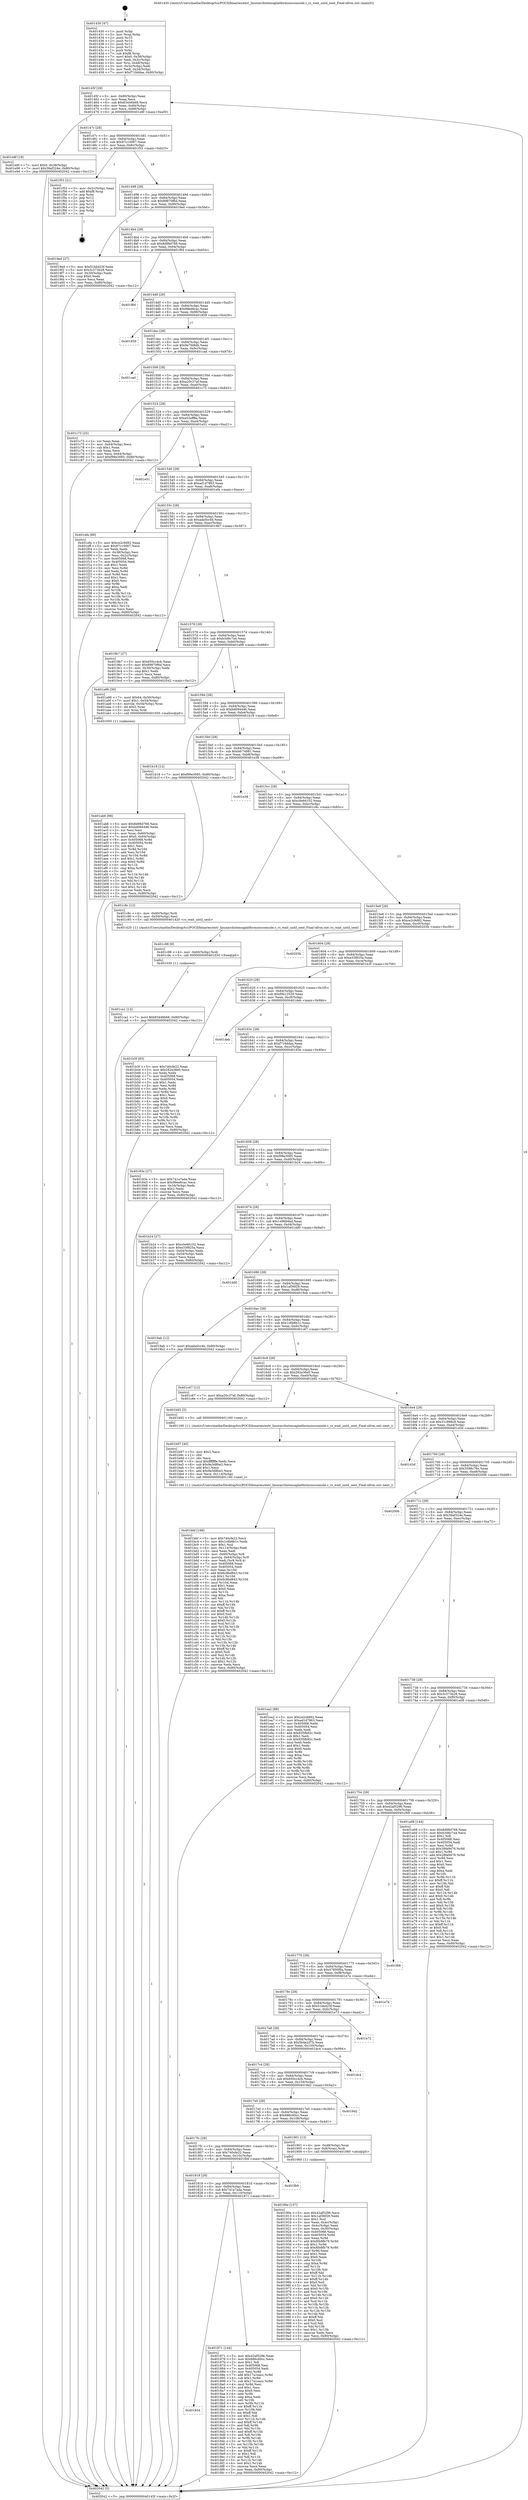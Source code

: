 digraph "0x401430" {
  label = "0x401430 (/mnt/c/Users/mathe/Desktop/tcc/POCII/binaries/extr_linuxarchxtensaplatformsissconsole.c_rs_wait_until_sent_Final-ollvm.out::main(0))"
  labelloc = "t"
  node[shape=record]

  Entry [label="",width=0.3,height=0.3,shape=circle,fillcolor=black,style=filled]
  "0x40145f" [label="{
     0x40145f [29]\l
     | [instrs]\l
     &nbsp;&nbsp;0x40145f \<+3\>: mov -0x80(%rbp),%eax\l
     &nbsp;&nbsp;0x401462 \<+2\>: mov %eax,%ecx\l
     &nbsp;&nbsp;0x401464 \<+6\>: sub $0x83446b68,%ecx\l
     &nbsp;&nbsp;0x40146a \<+6\>: mov %eax,-0x84(%rbp)\l
     &nbsp;&nbsp;0x401470 \<+6\>: mov %ecx,-0x88(%rbp)\l
     &nbsp;&nbsp;0x401476 \<+6\>: je 0000000000401e8f \<main+0xa5f\>\l
  }"]
  "0x401e8f" [label="{
     0x401e8f [19]\l
     | [instrs]\l
     &nbsp;&nbsp;0x401e8f \<+7\>: movl $0x0,-0x38(%rbp)\l
     &nbsp;&nbsp;0x401e96 \<+7\>: movl $0x38af324e,-0x80(%rbp)\l
     &nbsp;&nbsp;0x401e9d \<+5\>: jmp 0000000000402042 \<main+0xc12\>\l
  }"]
  "0x40147c" [label="{
     0x40147c [28]\l
     | [instrs]\l
     &nbsp;&nbsp;0x40147c \<+5\>: jmp 0000000000401481 \<main+0x51\>\l
     &nbsp;&nbsp;0x401481 \<+6\>: mov -0x84(%rbp),%eax\l
     &nbsp;&nbsp;0x401487 \<+5\>: sub $0x87c10067,%eax\l
     &nbsp;&nbsp;0x40148c \<+6\>: mov %eax,-0x8c(%rbp)\l
     &nbsp;&nbsp;0x401492 \<+6\>: je 0000000000401f53 \<main+0xb23\>\l
  }"]
  Exit [label="",width=0.3,height=0.3,shape=circle,fillcolor=black,style=filled,peripheries=2]
  "0x401f53" [label="{
     0x401f53 [21]\l
     | [instrs]\l
     &nbsp;&nbsp;0x401f53 \<+3\>: mov -0x2c(%rbp),%eax\l
     &nbsp;&nbsp;0x401f56 \<+7\>: add $0xf8,%rsp\l
     &nbsp;&nbsp;0x401f5d \<+1\>: pop %rbx\l
     &nbsp;&nbsp;0x401f5e \<+2\>: pop %r12\l
     &nbsp;&nbsp;0x401f60 \<+2\>: pop %r13\l
     &nbsp;&nbsp;0x401f62 \<+2\>: pop %r14\l
     &nbsp;&nbsp;0x401f64 \<+2\>: pop %r15\l
     &nbsp;&nbsp;0x401f66 \<+1\>: pop %rbp\l
     &nbsp;&nbsp;0x401f67 \<+1\>: ret\l
  }"]
  "0x401498" [label="{
     0x401498 [28]\l
     | [instrs]\l
     &nbsp;&nbsp;0x401498 \<+5\>: jmp 000000000040149d \<main+0x6d\>\l
     &nbsp;&nbsp;0x40149d \<+6\>: mov -0x84(%rbp),%eax\l
     &nbsp;&nbsp;0x4014a3 \<+5\>: sub $0x89870f6d,%eax\l
     &nbsp;&nbsp;0x4014a8 \<+6\>: mov %eax,-0x90(%rbp)\l
     &nbsp;&nbsp;0x4014ae \<+6\>: je 00000000004019ed \<main+0x5bd\>\l
  }"]
  "0x401ca1" [label="{
     0x401ca1 [12]\l
     | [instrs]\l
     &nbsp;&nbsp;0x401ca1 \<+7\>: movl $0x83446b68,-0x80(%rbp)\l
     &nbsp;&nbsp;0x401ca8 \<+5\>: jmp 0000000000402042 \<main+0xc12\>\l
  }"]
  "0x4019ed" [label="{
     0x4019ed [27]\l
     | [instrs]\l
     &nbsp;&nbsp;0x4019ed \<+5\>: mov $0x51bbd23f,%eax\l
     &nbsp;&nbsp;0x4019f2 \<+5\>: mov $0x3c373b28,%ecx\l
     &nbsp;&nbsp;0x4019f7 \<+3\>: mov -0x30(%rbp),%edx\l
     &nbsp;&nbsp;0x4019fa \<+3\>: cmp $0x0,%edx\l
     &nbsp;&nbsp;0x4019fd \<+3\>: cmove %ecx,%eax\l
     &nbsp;&nbsp;0x401a00 \<+3\>: mov %eax,-0x80(%rbp)\l
     &nbsp;&nbsp;0x401a03 \<+5\>: jmp 0000000000402042 \<main+0xc12\>\l
  }"]
  "0x4014b4" [label="{
     0x4014b4 [28]\l
     | [instrs]\l
     &nbsp;&nbsp;0x4014b4 \<+5\>: jmp 00000000004014b9 \<main+0x89\>\l
     &nbsp;&nbsp;0x4014b9 \<+6\>: mov -0x84(%rbp),%eax\l
     &nbsp;&nbsp;0x4014bf \<+5\>: sub $0x8d98d768,%eax\l
     &nbsp;&nbsp;0x4014c4 \<+6\>: mov %eax,-0x94(%rbp)\l
     &nbsp;&nbsp;0x4014ca \<+6\>: je 0000000000401f84 \<main+0xb54\>\l
  }"]
  "0x401c98" [label="{
     0x401c98 [9]\l
     | [instrs]\l
     &nbsp;&nbsp;0x401c98 \<+4\>: mov -0x60(%rbp),%rdi\l
     &nbsp;&nbsp;0x401c9c \<+5\>: call 0000000000401030 \<free@plt\>\l
     | [calls]\l
     &nbsp;&nbsp;0x401030 \{1\} (unknown)\l
  }"]
  "0x401f84" [label="{
     0x401f84\l
  }", style=dashed]
  "0x4014d0" [label="{
     0x4014d0 [28]\l
     | [instrs]\l
     &nbsp;&nbsp;0x4014d0 \<+5\>: jmp 00000000004014d5 \<main+0xa5\>\l
     &nbsp;&nbsp;0x4014d5 \<+6\>: mov -0x84(%rbp),%eax\l
     &nbsp;&nbsp;0x4014db \<+5\>: sub $0x99ee6cac,%eax\l
     &nbsp;&nbsp;0x4014e0 \<+6\>: mov %eax,-0x98(%rbp)\l
     &nbsp;&nbsp;0x4014e6 \<+6\>: je 0000000000401859 \<main+0x429\>\l
  }"]
  "0x401bbf" [label="{
     0x401bbf [168]\l
     | [instrs]\l
     &nbsp;&nbsp;0x401bbf \<+5\>: mov $0x740cfe22,%ecx\l
     &nbsp;&nbsp;0x401bc4 \<+5\>: mov $0x1c6b8b1c,%edx\l
     &nbsp;&nbsp;0x401bc9 \<+3\>: mov $0x1,%sil\l
     &nbsp;&nbsp;0x401bcc \<+6\>: mov -0x114(%rbp),%edi\l
     &nbsp;&nbsp;0x401bd2 \<+3\>: imul %eax,%edi\l
     &nbsp;&nbsp;0x401bd5 \<+4\>: mov -0x60(%rbp),%r8\l
     &nbsp;&nbsp;0x401bd9 \<+4\>: movslq -0x64(%rbp),%r9\l
     &nbsp;&nbsp;0x401bdd \<+4\>: mov %edi,(%r8,%r9,4)\l
     &nbsp;&nbsp;0x401be1 \<+7\>: mov 0x405068,%eax\l
     &nbsp;&nbsp;0x401be8 \<+7\>: mov 0x405054,%edi\l
     &nbsp;&nbsp;0x401bef \<+3\>: mov %eax,%r10d\l
     &nbsp;&nbsp;0x401bf2 \<+7\>: add $0x6c8bd843,%r10d\l
     &nbsp;&nbsp;0x401bf9 \<+4\>: sub $0x1,%r10d\l
     &nbsp;&nbsp;0x401bfd \<+7\>: sub $0x6c8bd843,%r10d\l
     &nbsp;&nbsp;0x401c04 \<+4\>: imul %r10d,%eax\l
     &nbsp;&nbsp;0x401c08 \<+3\>: and $0x1,%eax\l
     &nbsp;&nbsp;0x401c0b \<+3\>: cmp $0x0,%eax\l
     &nbsp;&nbsp;0x401c0e \<+4\>: sete %r11b\l
     &nbsp;&nbsp;0x401c12 \<+3\>: cmp $0xa,%edi\l
     &nbsp;&nbsp;0x401c15 \<+3\>: setl %bl\l
     &nbsp;&nbsp;0x401c18 \<+3\>: mov %r11b,%r14b\l
     &nbsp;&nbsp;0x401c1b \<+4\>: xor $0xff,%r14b\l
     &nbsp;&nbsp;0x401c1f \<+3\>: mov %bl,%r15b\l
     &nbsp;&nbsp;0x401c22 \<+4\>: xor $0xff,%r15b\l
     &nbsp;&nbsp;0x401c26 \<+4\>: xor $0x0,%sil\l
     &nbsp;&nbsp;0x401c2a \<+3\>: mov %r14b,%r12b\l
     &nbsp;&nbsp;0x401c2d \<+4\>: and $0x0,%r12b\l
     &nbsp;&nbsp;0x401c31 \<+3\>: and %sil,%r11b\l
     &nbsp;&nbsp;0x401c34 \<+3\>: mov %r15b,%r13b\l
     &nbsp;&nbsp;0x401c37 \<+4\>: and $0x0,%r13b\l
     &nbsp;&nbsp;0x401c3b \<+3\>: and %sil,%bl\l
     &nbsp;&nbsp;0x401c3e \<+3\>: or %r11b,%r12b\l
     &nbsp;&nbsp;0x401c41 \<+3\>: or %bl,%r13b\l
     &nbsp;&nbsp;0x401c44 \<+3\>: xor %r13b,%r12b\l
     &nbsp;&nbsp;0x401c47 \<+3\>: or %r15b,%r14b\l
     &nbsp;&nbsp;0x401c4a \<+4\>: xor $0xff,%r14b\l
     &nbsp;&nbsp;0x401c4e \<+4\>: or $0x0,%sil\l
     &nbsp;&nbsp;0x401c52 \<+3\>: and %sil,%r14b\l
     &nbsp;&nbsp;0x401c55 \<+3\>: or %r14b,%r12b\l
     &nbsp;&nbsp;0x401c58 \<+4\>: test $0x1,%r12b\l
     &nbsp;&nbsp;0x401c5c \<+3\>: cmovne %edx,%ecx\l
     &nbsp;&nbsp;0x401c5f \<+3\>: mov %ecx,-0x80(%rbp)\l
     &nbsp;&nbsp;0x401c62 \<+5\>: jmp 0000000000402042 \<main+0xc12\>\l
  }"]
  "0x401859" [label="{
     0x401859\l
  }", style=dashed]
  "0x4014ec" [label="{
     0x4014ec [28]\l
     | [instrs]\l
     &nbsp;&nbsp;0x4014ec \<+5\>: jmp 00000000004014f1 \<main+0xc1\>\l
     &nbsp;&nbsp;0x4014f1 \<+6\>: mov -0x84(%rbp),%eax\l
     &nbsp;&nbsp;0x4014f7 \<+5\>: sub $0x9e7fd8db,%eax\l
     &nbsp;&nbsp;0x4014fc \<+6\>: mov %eax,-0x9c(%rbp)\l
     &nbsp;&nbsp;0x401502 \<+6\>: je 0000000000401cad \<main+0x87d\>\l
  }"]
  "0x401b97" [label="{
     0x401b97 [40]\l
     | [instrs]\l
     &nbsp;&nbsp;0x401b97 \<+5\>: mov $0x2,%ecx\l
     &nbsp;&nbsp;0x401b9c \<+1\>: cltd\l
     &nbsp;&nbsp;0x401b9d \<+2\>: idiv %ecx\l
     &nbsp;&nbsp;0x401b9f \<+6\>: imul $0xfffffffe,%edx,%ecx\l
     &nbsp;&nbsp;0x401ba5 \<+6\>: sub $0x9a3d8be3,%ecx\l
     &nbsp;&nbsp;0x401bab \<+3\>: add $0x1,%ecx\l
     &nbsp;&nbsp;0x401bae \<+6\>: add $0x9a3d8be3,%ecx\l
     &nbsp;&nbsp;0x401bb4 \<+6\>: mov %ecx,-0x114(%rbp)\l
     &nbsp;&nbsp;0x401bba \<+5\>: call 0000000000401160 \<next_i\>\l
     | [calls]\l
     &nbsp;&nbsp;0x401160 \{1\} (/mnt/c/Users/mathe/Desktop/tcc/POCII/binaries/extr_linuxarchxtensaplatformsissconsole.c_rs_wait_until_sent_Final-ollvm.out::next_i)\l
  }"]
  "0x401cad" [label="{
     0x401cad\l
  }", style=dashed]
  "0x401508" [label="{
     0x401508 [28]\l
     | [instrs]\l
     &nbsp;&nbsp;0x401508 \<+5\>: jmp 000000000040150d \<main+0xdd\>\l
     &nbsp;&nbsp;0x40150d \<+6\>: mov -0x84(%rbp),%eax\l
     &nbsp;&nbsp;0x401513 \<+5\>: sub $0xa20c37af,%eax\l
     &nbsp;&nbsp;0x401518 \<+6\>: mov %eax,-0xa0(%rbp)\l
     &nbsp;&nbsp;0x40151e \<+6\>: je 0000000000401c73 \<main+0x843\>\l
  }"]
  "0x401ab6" [label="{
     0x401ab6 [98]\l
     | [instrs]\l
     &nbsp;&nbsp;0x401ab6 \<+5\>: mov $0x8d98d768,%ecx\l
     &nbsp;&nbsp;0x401abb \<+5\>: mov $0xbd094446,%edx\l
     &nbsp;&nbsp;0x401ac0 \<+2\>: xor %esi,%esi\l
     &nbsp;&nbsp;0x401ac2 \<+4\>: mov %rax,-0x60(%rbp)\l
     &nbsp;&nbsp;0x401ac6 \<+7\>: movl $0x0,-0x64(%rbp)\l
     &nbsp;&nbsp;0x401acd \<+8\>: mov 0x405068,%r8d\l
     &nbsp;&nbsp;0x401ad5 \<+8\>: mov 0x405054,%r9d\l
     &nbsp;&nbsp;0x401add \<+3\>: sub $0x1,%esi\l
     &nbsp;&nbsp;0x401ae0 \<+3\>: mov %r8d,%r10d\l
     &nbsp;&nbsp;0x401ae3 \<+3\>: add %esi,%r10d\l
     &nbsp;&nbsp;0x401ae6 \<+4\>: imul %r10d,%r8d\l
     &nbsp;&nbsp;0x401aea \<+4\>: and $0x1,%r8d\l
     &nbsp;&nbsp;0x401aee \<+4\>: cmp $0x0,%r8d\l
     &nbsp;&nbsp;0x401af2 \<+4\>: sete %r11b\l
     &nbsp;&nbsp;0x401af6 \<+4\>: cmp $0xa,%r9d\l
     &nbsp;&nbsp;0x401afa \<+3\>: setl %bl\l
     &nbsp;&nbsp;0x401afd \<+3\>: mov %r11b,%r14b\l
     &nbsp;&nbsp;0x401b00 \<+3\>: and %bl,%r14b\l
     &nbsp;&nbsp;0x401b03 \<+3\>: xor %bl,%r11b\l
     &nbsp;&nbsp;0x401b06 \<+3\>: or %r11b,%r14b\l
     &nbsp;&nbsp;0x401b09 \<+4\>: test $0x1,%r14b\l
     &nbsp;&nbsp;0x401b0d \<+3\>: cmovne %edx,%ecx\l
     &nbsp;&nbsp;0x401b10 \<+3\>: mov %ecx,-0x80(%rbp)\l
     &nbsp;&nbsp;0x401b13 \<+5\>: jmp 0000000000402042 \<main+0xc12\>\l
  }"]
  "0x401c73" [label="{
     0x401c73 [25]\l
     | [instrs]\l
     &nbsp;&nbsp;0x401c73 \<+2\>: xor %eax,%eax\l
     &nbsp;&nbsp;0x401c75 \<+3\>: mov -0x64(%rbp),%ecx\l
     &nbsp;&nbsp;0x401c78 \<+3\>: sub $0x1,%eax\l
     &nbsp;&nbsp;0x401c7b \<+2\>: sub %eax,%ecx\l
     &nbsp;&nbsp;0x401c7d \<+3\>: mov %ecx,-0x64(%rbp)\l
     &nbsp;&nbsp;0x401c80 \<+7\>: movl $0xf99e3085,-0x80(%rbp)\l
     &nbsp;&nbsp;0x401c87 \<+5\>: jmp 0000000000402042 \<main+0xc12\>\l
  }"]
  "0x401524" [label="{
     0x401524 [28]\l
     | [instrs]\l
     &nbsp;&nbsp;0x401524 \<+5\>: jmp 0000000000401529 \<main+0xf9\>\l
     &nbsp;&nbsp;0x401529 \<+6\>: mov -0x84(%rbp),%eax\l
     &nbsp;&nbsp;0x40152f \<+5\>: sub $0xa52eff8a,%eax\l
     &nbsp;&nbsp;0x401534 \<+6\>: mov %eax,-0xa4(%rbp)\l
     &nbsp;&nbsp;0x40153a \<+6\>: je 0000000000401e51 \<main+0xa21\>\l
  }"]
  "0x40190e" [label="{
     0x40190e [157]\l
     | [instrs]\l
     &nbsp;&nbsp;0x40190e \<+5\>: mov $0x42af5296,%ecx\l
     &nbsp;&nbsp;0x401913 \<+5\>: mov $0x1af36f29,%edx\l
     &nbsp;&nbsp;0x401918 \<+3\>: mov $0x1,%sil\l
     &nbsp;&nbsp;0x40191b \<+3\>: mov %eax,-0x4c(%rbp)\l
     &nbsp;&nbsp;0x40191e \<+3\>: mov -0x4c(%rbp),%eax\l
     &nbsp;&nbsp;0x401921 \<+3\>: mov %eax,-0x30(%rbp)\l
     &nbsp;&nbsp;0x401924 \<+7\>: mov 0x405068,%eax\l
     &nbsp;&nbsp;0x40192b \<+8\>: mov 0x405054,%r8d\l
     &nbsp;&nbsp;0x401933 \<+3\>: mov %eax,%r9d\l
     &nbsp;&nbsp;0x401936 \<+7\>: add $0xf0b8fb79,%r9d\l
     &nbsp;&nbsp;0x40193d \<+4\>: sub $0x1,%r9d\l
     &nbsp;&nbsp;0x401941 \<+7\>: sub $0xf0b8fb79,%r9d\l
     &nbsp;&nbsp;0x401948 \<+4\>: imul %r9d,%eax\l
     &nbsp;&nbsp;0x40194c \<+3\>: and $0x1,%eax\l
     &nbsp;&nbsp;0x40194f \<+3\>: cmp $0x0,%eax\l
     &nbsp;&nbsp;0x401952 \<+4\>: sete %r10b\l
     &nbsp;&nbsp;0x401956 \<+4\>: cmp $0xa,%r8d\l
     &nbsp;&nbsp;0x40195a \<+4\>: setl %r11b\l
     &nbsp;&nbsp;0x40195e \<+3\>: mov %r10b,%bl\l
     &nbsp;&nbsp;0x401961 \<+3\>: xor $0xff,%bl\l
     &nbsp;&nbsp;0x401964 \<+3\>: mov %r11b,%r14b\l
     &nbsp;&nbsp;0x401967 \<+4\>: xor $0xff,%r14b\l
     &nbsp;&nbsp;0x40196b \<+4\>: xor $0x0,%sil\l
     &nbsp;&nbsp;0x40196f \<+3\>: mov %bl,%r15b\l
     &nbsp;&nbsp;0x401972 \<+4\>: and $0x0,%r15b\l
     &nbsp;&nbsp;0x401976 \<+3\>: and %sil,%r10b\l
     &nbsp;&nbsp;0x401979 \<+3\>: mov %r14b,%r12b\l
     &nbsp;&nbsp;0x40197c \<+4\>: and $0x0,%r12b\l
     &nbsp;&nbsp;0x401980 \<+3\>: and %sil,%r11b\l
     &nbsp;&nbsp;0x401983 \<+3\>: or %r10b,%r15b\l
     &nbsp;&nbsp;0x401986 \<+3\>: or %r11b,%r12b\l
     &nbsp;&nbsp;0x401989 \<+3\>: xor %r12b,%r15b\l
     &nbsp;&nbsp;0x40198c \<+3\>: or %r14b,%bl\l
     &nbsp;&nbsp;0x40198f \<+3\>: xor $0xff,%bl\l
     &nbsp;&nbsp;0x401992 \<+4\>: or $0x0,%sil\l
     &nbsp;&nbsp;0x401996 \<+3\>: and %sil,%bl\l
     &nbsp;&nbsp;0x401999 \<+3\>: or %bl,%r15b\l
     &nbsp;&nbsp;0x40199c \<+4\>: test $0x1,%r15b\l
     &nbsp;&nbsp;0x4019a0 \<+3\>: cmovne %edx,%ecx\l
     &nbsp;&nbsp;0x4019a3 \<+3\>: mov %ecx,-0x80(%rbp)\l
     &nbsp;&nbsp;0x4019a6 \<+5\>: jmp 0000000000402042 \<main+0xc12\>\l
  }"]
  "0x401e51" [label="{
     0x401e51\l
  }", style=dashed]
  "0x401540" [label="{
     0x401540 [28]\l
     | [instrs]\l
     &nbsp;&nbsp;0x401540 \<+5\>: jmp 0000000000401545 \<main+0x115\>\l
     &nbsp;&nbsp;0x401545 \<+6\>: mov -0x84(%rbp),%eax\l
     &nbsp;&nbsp;0x40154b \<+5\>: sub $0xad1d7863,%eax\l
     &nbsp;&nbsp;0x401550 \<+6\>: mov %eax,-0xa8(%rbp)\l
     &nbsp;&nbsp;0x401556 \<+6\>: je 0000000000401efa \<main+0xaca\>\l
  }"]
  "0x401834" [label="{
     0x401834\l
  }", style=dashed]
  "0x401efa" [label="{
     0x401efa [89]\l
     | [instrs]\l
     &nbsp;&nbsp;0x401efa \<+5\>: mov $0xce2c9d92,%eax\l
     &nbsp;&nbsp;0x401eff \<+5\>: mov $0x87c10067,%ecx\l
     &nbsp;&nbsp;0x401f04 \<+2\>: xor %edx,%edx\l
     &nbsp;&nbsp;0x401f06 \<+3\>: mov -0x38(%rbp),%esi\l
     &nbsp;&nbsp;0x401f09 \<+3\>: mov %esi,-0x2c(%rbp)\l
     &nbsp;&nbsp;0x401f0c \<+7\>: mov 0x405068,%esi\l
     &nbsp;&nbsp;0x401f13 \<+7\>: mov 0x405054,%edi\l
     &nbsp;&nbsp;0x401f1a \<+3\>: sub $0x1,%edx\l
     &nbsp;&nbsp;0x401f1d \<+3\>: mov %esi,%r8d\l
     &nbsp;&nbsp;0x401f20 \<+3\>: add %edx,%r8d\l
     &nbsp;&nbsp;0x401f23 \<+4\>: imul %r8d,%esi\l
     &nbsp;&nbsp;0x401f27 \<+3\>: and $0x1,%esi\l
     &nbsp;&nbsp;0x401f2a \<+3\>: cmp $0x0,%esi\l
     &nbsp;&nbsp;0x401f2d \<+4\>: sete %r9b\l
     &nbsp;&nbsp;0x401f31 \<+3\>: cmp $0xa,%edi\l
     &nbsp;&nbsp;0x401f34 \<+4\>: setl %r10b\l
     &nbsp;&nbsp;0x401f38 \<+3\>: mov %r9b,%r11b\l
     &nbsp;&nbsp;0x401f3b \<+3\>: and %r10b,%r11b\l
     &nbsp;&nbsp;0x401f3e \<+3\>: xor %r10b,%r9b\l
     &nbsp;&nbsp;0x401f41 \<+3\>: or %r9b,%r11b\l
     &nbsp;&nbsp;0x401f44 \<+4\>: test $0x1,%r11b\l
     &nbsp;&nbsp;0x401f48 \<+3\>: cmovne %ecx,%eax\l
     &nbsp;&nbsp;0x401f4b \<+3\>: mov %eax,-0x80(%rbp)\l
     &nbsp;&nbsp;0x401f4e \<+5\>: jmp 0000000000402042 \<main+0xc12\>\l
  }"]
  "0x40155c" [label="{
     0x40155c [28]\l
     | [instrs]\l
     &nbsp;&nbsp;0x40155c \<+5\>: jmp 0000000000401561 \<main+0x131\>\l
     &nbsp;&nbsp;0x401561 \<+6\>: mov -0x84(%rbp),%eax\l
     &nbsp;&nbsp;0x401567 \<+5\>: sub $0xada0cc4b,%eax\l
     &nbsp;&nbsp;0x40156c \<+6\>: mov %eax,-0xac(%rbp)\l
     &nbsp;&nbsp;0x401572 \<+6\>: je 00000000004019b7 \<main+0x587\>\l
  }"]
  "0x401871" [label="{
     0x401871 [144]\l
     | [instrs]\l
     &nbsp;&nbsp;0x401871 \<+5\>: mov $0x42af5296,%eax\l
     &nbsp;&nbsp;0x401876 \<+5\>: mov $0x686c60cc,%ecx\l
     &nbsp;&nbsp;0x40187b \<+2\>: mov $0x1,%dl\l
     &nbsp;&nbsp;0x40187d \<+7\>: mov 0x405068,%esi\l
     &nbsp;&nbsp;0x401884 \<+7\>: mov 0x405054,%edi\l
     &nbsp;&nbsp;0x40188b \<+3\>: mov %esi,%r8d\l
     &nbsp;&nbsp;0x40188e \<+7\>: add $0x17a1eacc,%r8d\l
     &nbsp;&nbsp;0x401895 \<+4\>: sub $0x1,%r8d\l
     &nbsp;&nbsp;0x401899 \<+7\>: sub $0x17a1eacc,%r8d\l
     &nbsp;&nbsp;0x4018a0 \<+4\>: imul %r8d,%esi\l
     &nbsp;&nbsp;0x4018a4 \<+3\>: and $0x1,%esi\l
     &nbsp;&nbsp;0x4018a7 \<+3\>: cmp $0x0,%esi\l
     &nbsp;&nbsp;0x4018aa \<+4\>: sete %r9b\l
     &nbsp;&nbsp;0x4018ae \<+3\>: cmp $0xa,%edi\l
     &nbsp;&nbsp;0x4018b1 \<+4\>: setl %r10b\l
     &nbsp;&nbsp;0x4018b5 \<+3\>: mov %r9b,%r11b\l
     &nbsp;&nbsp;0x4018b8 \<+4\>: xor $0xff,%r11b\l
     &nbsp;&nbsp;0x4018bc \<+3\>: mov %r10b,%bl\l
     &nbsp;&nbsp;0x4018bf \<+3\>: xor $0xff,%bl\l
     &nbsp;&nbsp;0x4018c2 \<+3\>: xor $0x1,%dl\l
     &nbsp;&nbsp;0x4018c5 \<+3\>: mov %r11b,%r14b\l
     &nbsp;&nbsp;0x4018c8 \<+4\>: and $0xff,%r14b\l
     &nbsp;&nbsp;0x4018cc \<+3\>: and %dl,%r9b\l
     &nbsp;&nbsp;0x4018cf \<+3\>: mov %bl,%r15b\l
     &nbsp;&nbsp;0x4018d2 \<+4\>: and $0xff,%r15b\l
     &nbsp;&nbsp;0x4018d6 \<+3\>: and %dl,%r10b\l
     &nbsp;&nbsp;0x4018d9 \<+3\>: or %r9b,%r14b\l
     &nbsp;&nbsp;0x4018dc \<+3\>: or %r10b,%r15b\l
     &nbsp;&nbsp;0x4018df \<+3\>: xor %r15b,%r14b\l
     &nbsp;&nbsp;0x4018e2 \<+3\>: or %bl,%r11b\l
     &nbsp;&nbsp;0x4018e5 \<+4\>: xor $0xff,%r11b\l
     &nbsp;&nbsp;0x4018e9 \<+3\>: or $0x1,%dl\l
     &nbsp;&nbsp;0x4018ec \<+3\>: and %dl,%r11b\l
     &nbsp;&nbsp;0x4018ef \<+3\>: or %r11b,%r14b\l
     &nbsp;&nbsp;0x4018f2 \<+4\>: test $0x1,%r14b\l
     &nbsp;&nbsp;0x4018f6 \<+3\>: cmovne %ecx,%eax\l
     &nbsp;&nbsp;0x4018f9 \<+3\>: mov %eax,-0x80(%rbp)\l
     &nbsp;&nbsp;0x4018fc \<+5\>: jmp 0000000000402042 \<main+0xc12\>\l
  }"]
  "0x4019b7" [label="{
     0x4019b7 [27]\l
     | [instrs]\l
     &nbsp;&nbsp;0x4019b7 \<+5\>: mov $0x650cc4cb,%eax\l
     &nbsp;&nbsp;0x4019bc \<+5\>: mov $0x89870f6d,%ecx\l
     &nbsp;&nbsp;0x4019c1 \<+3\>: mov -0x30(%rbp),%edx\l
     &nbsp;&nbsp;0x4019c4 \<+3\>: cmp $0x1,%edx\l
     &nbsp;&nbsp;0x4019c7 \<+3\>: cmovl %ecx,%eax\l
     &nbsp;&nbsp;0x4019ca \<+3\>: mov %eax,-0x80(%rbp)\l
     &nbsp;&nbsp;0x4019cd \<+5\>: jmp 0000000000402042 \<main+0xc12\>\l
  }"]
  "0x401578" [label="{
     0x401578 [28]\l
     | [instrs]\l
     &nbsp;&nbsp;0x401578 \<+5\>: jmp 000000000040157d \<main+0x14d\>\l
     &nbsp;&nbsp;0x40157d \<+6\>: mov -0x84(%rbp),%eax\l
     &nbsp;&nbsp;0x401583 \<+5\>: sub $0xb3d6c7a4,%eax\l
     &nbsp;&nbsp;0x401588 \<+6\>: mov %eax,-0xb0(%rbp)\l
     &nbsp;&nbsp;0x40158e \<+6\>: je 0000000000401a98 \<main+0x668\>\l
  }"]
  "0x401818" [label="{
     0x401818 [28]\l
     | [instrs]\l
     &nbsp;&nbsp;0x401818 \<+5\>: jmp 000000000040181d \<main+0x3ed\>\l
     &nbsp;&nbsp;0x40181d \<+6\>: mov -0x84(%rbp),%eax\l
     &nbsp;&nbsp;0x401823 \<+5\>: sub $0x741a7ada,%eax\l
     &nbsp;&nbsp;0x401828 \<+6\>: mov %eax,-0x110(%rbp)\l
     &nbsp;&nbsp;0x40182e \<+6\>: je 0000000000401871 \<main+0x441\>\l
  }"]
  "0x401a98" [label="{
     0x401a98 [30]\l
     | [instrs]\l
     &nbsp;&nbsp;0x401a98 \<+7\>: movl $0x64,-0x50(%rbp)\l
     &nbsp;&nbsp;0x401a9f \<+7\>: movl $0x1,-0x54(%rbp)\l
     &nbsp;&nbsp;0x401aa6 \<+4\>: movslq -0x54(%rbp),%rax\l
     &nbsp;&nbsp;0x401aaa \<+4\>: shl $0x2,%rax\l
     &nbsp;&nbsp;0x401aae \<+3\>: mov %rax,%rdi\l
     &nbsp;&nbsp;0x401ab1 \<+5\>: call 0000000000401050 \<malloc@plt\>\l
     | [calls]\l
     &nbsp;&nbsp;0x401050 \{1\} (unknown)\l
  }"]
  "0x401594" [label="{
     0x401594 [28]\l
     | [instrs]\l
     &nbsp;&nbsp;0x401594 \<+5\>: jmp 0000000000401599 \<main+0x169\>\l
     &nbsp;&nbsp;0x401599 \<+6\>: mov -0x84(%rbp),%eax\l
     &nbsp;&nbsp;0x40159f \<+5\>: sub $0xbd094446,%eax\l
     &nbsp;&nbsp;0x4015a4 \<+6\>: mov %eax,-0xb4(%rbp)\l
     &nbsp;&nbsp;0x4015aa \<+6\>: je 0000000000401b18 \<main+0x6e8\>\l
  }"]
  "0x401fb9" [label="{
     0x401fb9\l
  }", style=dashed]
  "0x401b18" [label="{
     0x401b18 [12]\l
     | [instrs]\l
     &nbsp;&nbsp;0x401b18 \<+7\>: movl $0xf99e3085,-0x80(%rbp)\l
     &nbsp;&nbsp;0x401b1f \<+5\>: jmp 0000000000402042 \<main+0xc12\>\l
  }"]
  "0x4015b0" [label="{
     0x4015b0 [28]\l
     | [instrs]\l
     &nbsp;&nbsp;0x4015b0 \<+5\>: jmp 00000000004015b5 \<main+0x185\>\l
     &nbsp;&nbsp;0x4015b5 \<+6\>: mov -0x84(%rbp),%eax\l
     &nbsp;&nbsp;0x4015bb \<+5\>: sub $0xbfc74881,%eax\l
     &nbsp;&nbsp;0x4015c0 \<+6\>: mov %eax,-0xb8(%rbp)\l
     &nbsp;&nbsp;0x4015c6 \<+6\>: je 0000000000401e38 \<main+0xa08\>\l
  }"]
  "0x4017fc" [label="{
     0x4017fc [28]\l
     | [instrs]\l
     &nbsp;&nbsp;0x4017fc \<+5\>: jmp 0000000000401801 \<main+0x3d1\>\l
     &nbsp;&nbsp;0x401801 \<+6\>: mov -0x84(%rbp),%eax\l
     &nbsp;&nbsp;0x401807 \<+5\>: sub $0x740cfe22,%eax\l
     &nbsp;&nbsp;0x40180c \<+6\>: mov %eax,-0x10c(%rbp)\l
     &nbsp;&nbsp;0x401812 \<+6\>: je 0000000000401fb9 \<main+0xb89\>\l
  }"]
  "0x401e38" [label="{
     0x401e38\l
  }", style=dashed]
  "0x4015cc" [label="{
     0x4015cc [28]\l
     | [instrs]\l
     &nbsp;&nbsp;0x4015cc \<+5\>: jmp 00000000004015d1 \<main+0x1a1\>\l
     &nbsp;&nbsp;0x4015d1 \<+6\>: mov -0x84(%rbp),%eax\l
     &nbsp;&nbsp;0x4015d7 \<+5\>: sub $0xc0e66102,%eax\l
     &nbsp;&nbsp;0x4015dc \<+6\>: mov %eax,-0xbc(%rbp)\l
     &nbsp;&nbsp;0x4015e2 \<+6\>: je 0000000000401c8c \<main+0x85c\>\l
  }"]
  "0x401901" [label="{
     0x401901 [13]\l
     | [instrs]\l
     &nbsp;&nbsp;0x401901 \<+4\>: mov -0x48(%rbp),%rax\l
     &nbsp;&nbsp;0x401905 \<+4\>: mov 0x8(%rax),%rdi\l
     &nbsp;&nbsp;0x401909 \<+5\>: call 0000000000401060 \<atoi@plt\>\l
     | [calls]\l
     &nbsp;&nbsp;0x401060 \{1\} (unknown)\l
  }"]
  "0x401c8c" [label="{
     0x401c8c [12]\l
     | [instrs]\l
     &nbsp;&nbsp;0x401c8c \<+4\>: mov -0x60(%rbp),%rdi\l
     &nbsp;&nbsp;0x401c90 \<+3\>: mov -0x50(%rbp),%esi\l
     &nbsp;&nbsp;0x401c93 \<+5\>: call 0000000000401420 \<rs_wait_until_sent\>\l
     | [calls]\l
     &nbsp;&nbsp;0x401420 \{1\} (/mnt/c/Users/mathe/Desktop/tcc/POCII/binaries/extr_linuxarchxtensaplatformsissconsole.c_rs_wait_until_sent_Final-ollvm.out::rs_wait_until_sent)\l
  }"]
  "0x4015e8" [label="{
     0x4015e8 [28]\l
     | [instrs]\l
     &nbsp;&nbsp;0x4015e8 \<+5\>: jmp 00000000004015ed \<main+0x1bd\>\l
     &nbsp;&nbsp;0x4015ed \<+6\>: mov -0x84(%rbp),%eax\l
     &nbsp;&nbsp;0x4015f3 \<+5\>: sub $0xce2c9d92,%eax\l
     &nbsp;&nbsp;0x4015f8 \<+6\>: mov %eax,-0xc0(%rbp)\l
     &nbsp;&nbsp;0x4015fe \<+6\>: je 000000000040203b \<main+0xc0b\>\l
  }"]
  "0x4017e0" [label="{
     0x4017e0 [28]\l
     | [instrs]\l
     &nbsp;&nbsp;0x4017e0 \<+5\>: jmp 00000000004017e5 \<main+0x3b5\>\l
     &nbsp;&nbsp;0x4017e5 \<+6\>: mov -0x84(%rbp),%eax\l
     &nbsp;&nbsp;0x4017eb \<+5\>: sub $0x686c60cc,%eax\l
     &nbsp;&nbsp;0x4017f0 \<+6\>: mov %eax,-0x108(%rbp)\l
     &nbsp;&nbsp;0x4017f6 \<+6\>: je 0000000000401901 \<main+0x4d1\>\l
  }"]
  "0x40203b" [label="{
     0x40203b\l
  }", style=dashed]
  "0x401604" [label="{
     0x401604 [28]\l
     | [instrs]\l
     &nbsp;&nbsp;0x401604 \<+5\>: jmp 0000000000401609 \<main+0x1d9\>\l
     &nbsp;&nbsp;0x401609 \<+6\>: mov -0x84(%rbp),%eax\l
     &nbsp;&nbsp;0x40160f \<+5\>: sub $0xe33f925a,%eax\l
     &nbsp;&nbsp;0x401614 \<+6\>: mov %eax,-0xc4(%rbp)\l
     &nbsp;&nbsp;0x40161a \<+6\>: je 0000000000401b3f \<main+0x70f\>\l
  }"]
  "0x4019d2" [label="{
     0x4019d2\l
  }", style=dashed]
  "0x401b3f" [label="{
     0x401b3f [83]\l
     | [instrs]\l
     &nbsp;&nbsp;0x401b3f \<+5\>: mov $0x740cfe22,%eax\l
     &nbsp;&nbsp;0x401b44 \<+5\>: mov $0x282e36e0,%ecx\l
     &nbsp;&nbsp;0x401b49 \<+2\>: xor %edx,%edx\l
     &nbsp;&nbsp;0x401b4b \<+7\>: mov 0x405068,%esi\l
     &nbsp;&nbsp;0x401b52 \<+7\>: mov 0x405054,%edi\l
     &nbsp;&nbsp;0x401b59 \<+3\>: sub $0x1,%edx\l
     &nbsp;&nbsp;0x401b5c \<+3\>: mov %esi,%r8d\l
     &nbsp;&nbsp;0x401b5f \<+3\>: add %edx,%r8d\l
     &nbsp;&nbsp;0x401b62 \<+4\>: imul %r8d,%esi\l
     &nbsp;&nbsp;0x401b66 \<+3\>: and $0x1,%esi\l
     &nbsp;&nbsp;0x401b69 \<+3\>: cmp $0x0,%esi\l
     &nbsp;&nbsp;0x401b6c \<+4\>: sete %r9b\l
     &nbsp;&nbsp;0x401b70 \<+3\>: cmp $0xa,%edi\l
     &nbsp;&nbsp;0x401b73 \<+4\>: setl %r10b\l
     &nbsp;&nbsp;0x401b77 \<+3\>: mov %r9b,%r11b\l
     &nbsp;&nbsp;0x401b7a \<+3\>: and %r10b,%r11b\l
     &nbsp;&nbsp;0x401b7d \<+3\>: xor %r10b,%r9b\l
     &nbsp;&nbsp;0x401b80 \<+3\>: or %r9b,%r11b\l
     &nbsp;&nbsp;0x401b83 \<+4\>: test $0x1,%r11b\l
     &nbsp;&nbsp;0x401b87 \<+3\>: cmovne %ecx,%eax\l
     &nbsp;&nbsp;0x401b8a \<+3\>: mov %eax,-0x80(%rbp)\l
     &nbsp;&nbsp;0x401b8d \<+5\>: jmp 0000000000402042 \<main+0xc12\>\l
  }"]
  "0x401620" [label="{
     0x401620 [28]\l
     | [instrs]\l
     &nbsp;&nbsp;0x401620 \<+5\>: jmp 0000000000401625 \<main+0x1f5\>\l
     &nbsp;&nbsp;0x401625 \<+6\>: mov -0x84(%rbp),%eax\l
     &nbsp;&nbsp;0x40162b \<+5\>: sub $0xf0b12529,%eax\l
     &nbsp;&nbsp;0x401630 \<+6\>: mov %eax,-0xc8(%rbp)\l
     &nbsp;&nbsp;0x401636 \<+6\>: je 0000000000401deb \<main+0x9bb\>\l
  }"]
  "0x4017c4" [label="{
     0x4017c4 [28]\l
     | [instrs]\l
     &nbsp;&nbsp;0x4017c4 \<+5\>: jmp 00000000004017c9 \<main+0x399\>\l
     &nbsp;&nbsp;0x4017c9 \<+6\>: mov -0x84(%rbp),%eax\l
     &nbsp;&nbsp;0x4017cf \<+5\>: sub $0x650cc4cb,%eax\l
     &nbsp;&nbsp;0x4017d4 \<+6\>: mov %eax,-0x104(%rbp)\l
     &nbsp;&nbsp;0x4017da \<+6\>: je 00000000004019d2 \<main+0x5a2\>\l
  }"]
  "0x401deb" [label="{
     0x401deb\l
  }", style=dashed]
  "0x40163c" [label="{
     0x40163c [28]\l
     | [instrs]\l
     &nbsp;&nbsp;0x40163c \<+5\>: jmp 0000000000401641 \<main+0x211\>\l
     &nbsp;&nbsp;0x401641 \<+6\>: mov -0x84(%rbp),%eax\l
     &nbsp;&nbsp;0x401647 \<+5\>: sub $0xf718ddaa,%eax\l
     &nbsp;&nbsp;0x40164c \<+6\>: mov %eax,-0xcc(%rbp)\l
     &nbsp;&nbsp;0x401652 \<+6\>: je 000000000040183e \<main+0x40e\>\l
  }"]
  "0x401dc4" [label="{
     0x401dc4\l
  }", style=dashed]
  "0x40183e" [label="{
     0x40183e [27]\l
     | [instrs]\l
     &nbsp;&nbsp;0x40183e \<+5\>: mov $0x741a7ada,%eax\l
     &nbsp;&nbsp;0x401843 \<+5\>: mov $0x99ee6cac,%ecx\l
     &nbsp;&nbsp;0x401848 \<+3\>: mov -0x34(%rbp),%edx\l
     &nbsp;&nbsp;0x40184b \<+3\>: cmp $0x2,%edx\l
     &nbsp;&nbsp;0x40184e \<+3\>: cmovne %ecx,%eax\l
     &nbsp;&nbsp;0x401851 \<+3\>: mov %eax,-0x80(%rbp)\l
     &nbsp;&nbsp;0x401854 \<+5\>: jmp 0000000000402042 \<main+0xc12\>\l
  }"]
  "0x401658" [label="{
     0x401658 [28]\l
     | [instrs]\l
     &nbsp;&nbsp;0x401658 \<+5\>: jmp 000000000040165d \<main+0x22d\>\l
     &nbsp;&nbsp;0x40165d \<+6\>: mov -0x84(%rbp),%eax\l
     &nbsp;&nbsp;0x401663 \<+5\>: sub $0xf99e3085,%eax\l
     &nbsp;&nbsp;0x401668 \<+6\>: mov %eax,-0xd0(%rbp)\l
     &nbsp;&nbsp;0x40166e \<+6\>: je 0000000000401b24 \<main+0x6f4\>\l
  }"]
  "0x402042" [label="{
     0x402042 [5]\l
     | [instrs]\l
     &nbsp;&nbsp;0x402042 \<+5\>: jmp 000000000040145f \<main+0x2f\>\l
  }"]
  "0x401430" [label="{
     0x401430 [47]\l
     | [instrs]\l
     &nbsp;&nbsp;0x401430 \<+1\>: push %rbp\l
     &nbsp;&nbsp;0x401431 \<+3\>: mov %rsp,%rbp\l
     &nbsp;&nbsp;0x401434 \<+2\>: push %r15\l
     &nbsp;&nbsp;0x401436 \<+2\>: push %r14\l
     &nbsp;&nbsp;0x401438 \<+2\>: push %r13\l
     &nbsp;&nbsp;0x40143a \<+2\>: push %r12\l
     &nbsp;&nbsp;0x40143c \<+1\>: push %rbx\l
     &nbsp;&nbsp;0x40143d \<+7\>: sub $0xf8,%rsp\l
     &nbsp;&nbsp;0x401444 \<+7\>: movl $0x0,-0x38(%rbp)\l
     &nbsp;&nbsp;0x40144b \<+3\>: mov %edi,-0x3c(%rbp)\l
     &nbsp;&nbsp;0x40144e \<+4\>: mov %rsi,-0x48(%rbp)\l
     &nbsp;&nbsp;0x401452 \<+3\>: mov -0x3c(%rbp),%edi\l
     &nbsp;&nbsp;0x401455 \<+3\>: mov %edi,-0x34(%rbp)\l
     &nbsp;&nbsp;0x401458 \<+7\>: movl $0xf718ddaa,-0x80(%rbp)\l
  }"]
  "0x4017a8" [label="{
     0x4017a8 [28]\l
     | [instrs]\l
     &nbsp;&nbsp;0x4017a8 \<+5\>: jmp 00000000004017ad \<main+0x37d\>\l
     &nbsp;&nbsp;0x4017ad \<+6\>: mov -0x84(%rbp),%eax\l
     &nbsp;&nbsp;0x4017b3 \<+5\>: sub $0x564e2d7b,%eax\l
     &nbsp;&nbsp;0x4017b8 \<+6\>: mov %eax,-0x100(%rbp)\l
     &nbsp;&nbsp;0x4017be \<+6\>: je 0000000000401dc4 \<main+0x994\>\l
  }"]
  "0x401b24" [label="{
     0x401b24 [27]\l
     | [instrs]\l
     &nbsp;&nbsp;0x401b24 \<+5\>: mov $0xc0e66102,%eax\l
     &nbsp;&nbsp;0x401b29 \<+5\>: mov $0xe33f925a,%ecx\l
     &nbsp;&nbsp;0x401b2e \<+3\>: mov -0x64(%rbp),%edx\l
     &nbsp;&nbsp;0x401b31 \<+3\>: cmp -0x54(%rbp),%edx\l
     &nbsp;&nbsp;0x401b34 \<+3\>: cmovl %ecx,%eax\l
     &nbsp;&nbsp;0x401b37 \<+3\>: mov %eax,-0x80(%rbp)\l
     &nbsp;&nbsp;0x401b3a \<+5\>: jmp 0000000000402042 \<main+0xc12\>\l
  }"]
  "0x401674" [label="{
     0x401674 [28]\l
     | [instrs]\l
     &nbsp;&nbsp;0x401674 \<+5\>: jmp 0000000000401679 \<main+0x249\>\l
     &nbsp;&nbsp;0x401679 \<+6\>: mov -0x84(%rbp),%eax\l
     &nbsp;&nbsp;0x40167f \<+5\>: sub $0x1496b9ad,%eax\l
     &nbsp;&nbsp;0x401684 \<+6\>: mov %eax,-0xd4(%rbp)\l
     &nbsp;&nbsp;0x40168a \<+6\>: je 0000000000401dd0 \<main+0x9a0\>\l
  }"]
  "0x401e72" [label="{
     0x401e72\l
  }", style=dashed]
  "0x401dd0" [label="{
     0x401dd0\l
  }", style=dashed]
  "0x401690" [label="{
     0x401690 [28]\l
     | [instrs]\l
     &nbsp;&nbsp;0x401690 \<+5\>: jmp 0000000000401695 \<main+0x265\>\l
     &nbsp;&nbsp;0x401695 \<+6\>: mov -0x84(%rbp),%eax\l
     &nbsp;&nbsp;0x40169b \<+5\>: sub $0x1af36f29,%eax\l
     &nbsp;&nbsp;0x4016a0 \<+6\>: mov %eax,-0xd8(%rbp)\l
     &nbsp;&nbsp;0x4016a6 \<+6\>: je 00000000004019ab \<main+0x57b\>\l
  }"]
  "0x40178c" [label="{
     0x40178c [28]\l
     | [instrs]\l
     &nbsp;&nbsp;0x40178c \<+5\>: jmp 0000000000401791 \<main+0x361\>\l
     &nbsp;&nbsp;0x401791 \<+6\>: mov -0x84(%rbp),%eax\l
     &nbsp;&nbsp;0x401797 \<+5\>: sub $0x51bbd23f,%eax\l
     &nbsp;&nbsp;0x40179c \<+6\>: mov %eax,-0xfc(%rbp)\l
     &nbsp;&nbsp;0x4017a2 \<+6\>: je 0000000000401e72 \<main+0xa42\>\l
  }"]
  "0x4019ab" [label="{
     0x4019ab [12]\l
     | [instrs]\l
     &nbsp;&nbsp;0x4019ab \<+7\>: movl $0xada0cc4b,-0x80(%rbp)\l
     &nbsp;&nbsp;0x4019b2 \<+5\>: jmp 0000000000402042 \<main+0xc12\>\l
  }"]
  "0x4016ac" [label="{
     0x4016ac [28]\l
     | [instrs]\l
     &nbsp;&nbsp;0x4016ac \<+5\>: jmp 00000000004016b1 \<main+0x281\>\l
     &nbsp;&nbsp;0x4016b1 \<+6\>: mov -0x84(%rbp),%eax\l
     &nbsp;&nbsp;0x4016b7 \<+5\>: sub $0x1c6b8b1c,%eax\l
     &nbsp;&nbsp;0x4016bc \<+6\>: mov %eax,-0xdc(%rbp)\l
     &nbsp;&nbsp;0x4016c2 \<+6\>: je 0000000000401c67 \<main+0x837\>\l
  }"]
  "0x401e7e" [label="{
     0x401e7e\l
  }", style=dashed]
  "0x401c67" [label="{
     0x401c67 [12]\l
     | [instrs]\l
     &nbsp;&nbsp;0x401c67 \<+7\>: movl $0xa20c37af,-0x80(%rbp)\l
     &nbsp;&nbsp;0x401c6e \<+5\>: jmp 0000000000402042 \<main+0xc12\>\l
  }"]
  "0x4016c8" [label="{
     0x4016c8 [28]\l
     | [instrs]\l
     &nbsp;&nbsp;0x4016c8 \<+5\>: jmp 00000000004016cd \<main+0x29d\>\l
     &nbsp;&nbsp;0x4016cd \<+6\>: mov -0x84(%rbp),%eax\l
     &nbsp;&nbsp;0x4016d3 \<+5\>: sub $0x282e36e0,%eax\l
     &nbsp;&nbsp;0x4016d8 \<+6\>: mov %eax,-0xe0(%rbp)\l
     &nbsp;&nbsp;0x4016de \<+6\>: je 0000000000401b92 \<main+0x762\>\l
  }"]
  "0x401770" [label="{
     0x401770 [28]\l
     | [instrs]\l
     &nbsp;&nbsp;0x401770 \<+5\>: jmp 0000000000401775 \<main+0x345\>\l
     &nbsp;&nbsp;0x401775 \<+6\>: mov -0x84(%rbp),%eax\l
     &nbsp;&nbsp;0x40177b \<+5\>: sub $0x47600f0a,%eax\l
     &nbsp;&nbsp;0x401780 \<+6\>: mov %eax,-0xf8(%rbp)\l
     &nbsp;&nbsp;0x401786 \<+6\>: je 0000000000401e7e \<main+0xa4e\>\l
  }"]
  "0x401b92" [label="{
     0x401b92 [5]\l
     | [instrs]\l
     &nbsp;&nbsp;0x401b92 \<+5\>: call 0000000000401160 \<next_i\>\l
     | [calls]\l
     &nbsp;&nbsp;0x401160 \{1\} (/mnt/c/Users/mathe/Desktop/tcc/POCII/binaries/extr_linuxarchxtensaplatformsissconsole.c_rs_wait_until_sent_Final-ollvm.out::next_i)\l
  }"]
  "0x4016e4" [label="{
     0x4016e4 [28]\l
     | [instrs]\l
     &nbsp;&nbsp;0x4016e4 \<+5\>: jmp 00000000004016e9 \<main+0x2b9\>\l
     &nbsp;&nbsp;0x4016e9 \<+6\>: mov -0x84(%rbp),%eax\l
     &nbsp;&nbsp;0x4016ef \<+5\>: sub $0x31c998c9,%eax\l
     &nbsp;&nbsp;0x4016f4 \<+6\>: mov %eax,-0xe4(%rbp)\l
     &nbsp;&nbsp;0x4016fa \<+6\>: je 0000000000401d3d \<main+0x90d\>\l
  }"]
  "0x401f68" [label="{
     0x401f68\l
  }", style=dashed]
  "0x401d3d" [label="{
     0x401d3d\l
  }", style=dashed]
  "0x401700" [label="{
     0x401700 [28]\l
     | [instrs]\l
     &nbsp;&nbsp;0x401700 \<+5\>: jmp 0000000000401705 \<main+0x2d5\>\l
     &nbsp;&nbsp;0x401705 \<+6\>: mov -0x84(%rbp),%eax\l
     &nbsp;&nbsp;0x40170b \<+5\>: sub $0x3598c76e,%eax\l
     &nbsp;&nbsp;0x401710 \<+6\>: mov %eax,-0xe8(%rbp)\l
     &nbsp;&nbsp;0x401716 \<+6\>: je 0000000000402006 \<main+0xbd6\>\l
  }"]
  "0x401754" [label="{
     0x401754 [28]\l
     | [instrs]\l
     &nbsp;&nbsp;0x401754 \<+5\>: jmp 0000000000401759 \<main+0x329\>\l
     &nbsp;&nbsp;0x401759 \<+6\>: mov -0x84(%rbp),%eax\l
     &nbsp;&nbsp;0x40175f \<+5\>: sub $0x42af5296,%eax\l
     &nbsp;&nbsp;0x401764 \<+6\>: mov %eax,-0xf4(%rbp)\l
     &nbsp;&nbsp;0x40176a \<+6\>: je 0000000000401f68 \<main+0xb38\>\l
  }"]
  "0x402006" [label="{
     0x402006\l
  }", style=dashed]
  "0x40171c" [label="{
     0x40171c [28]\l
     | [instrs]\l
     &nbsp;&nbsp;0x40171c \<+5\>: jmp 0000000000401721 \<main+0x2f1\>\l
     &nbsp;&nbsp;0x401721 \<+6\>: mov -0x84(%rbp),%eax\l
     &nbsp;&nbsp;0x401727 \<+5\>: sub $0x38af324e,%eax\l
     &nbsp;&nbsp;0x40172c \<+6\>: mov %eax,-0xec(%rbp)\l
     &nbsp;&nbsp;0x401732 \<+6\>: je 0000000000401ea2 \<main+0xa72\>\l
  }"]
  "0x401a08" [label="{
     0x401a08 [144]\l
     | [instrs]\l
     &nbsp;&nbsp;0x401a08 \<+5\>: mov $0x8d98d768,%eax\l
     &nbsp;&nbsp;0x401a0d \<+5\>: mov $0xb3d6c7a4,%ecx\l
     &nbsp;&nbsp;0x401a12 \<+2\>: mov $0x1,%dl\l
     &nbsp;&nbsp;0x401a14 \<+7\>: mov 0x405068,%esi\l
     &nbsp;&nbsp;0x401a1b \<+7\>: mov 0x405054,%edi\l
     &nbsp;&nbsp;0x401a22 \<+3\>: mov %esi,%r8d\l
     &nbsp;&nbsp;0x401a25 \<+7\>: sub $0x28fa9476,%r8d\l
     &nbsp;&nbsp;0x401a2c \<+4\>: sub $0x1,%r8d\l
     &nbsp;&nbsp;0x401a30 \<+7\>: add $0x28fa9476,%r8d\l
     &nbsp;&nbsp;0x401a37 \<+4\>: imul %r8d,%esi\l
     &nbsp;&nbsp;0x401a3b \<+3\>: and $0x1,%esi\l
     &nbsp;&nbsp;0x401a3e \<+3\>: cmp $0x0,%esi\l
     &nbsp;&nbsp;0x401a41 \<+4\>: sete %r9b\l
     &nbsp;&nbsp;0x401a45 \<+3\>: cmp $0xa,%edi\l
     &nbsp;&nbsp;0x401a48 \<+4\>: setl %r10b\l
     &nbsp;&nbsp;0x401a4c \<+3\>: mov %r9b,%r11b\l
     &nbsp;&nbsp;0x401a4f \<+4\>: xor $0xff,%r11b\l
     &nbsp;&nbsp;0x401a53 \<+3\>: mov %r10b,%bl\l
     &nbsp;&nbsp;0x401a56 \<+3\>: xor $0xff,%bl\l
     &nbsp;&nbsp;0x401a59 \<+3\>: xor $0x0,%dl\l
     &nbsp;&nbsp;0x401a5c \<+3\>: mov %r11b,%r14b\l
     &nbsp;&nbsp;0x401a5f \<+4\>: and $0x0,%r14b\l
     &nbsp;&nbsp;0x401a63 \<+3\>: and %dl,%r9b\l
     &nbsp;&nbsp;0x401a66 \<+3\>: mov %bl,%r15b\l
     &nbsp;&nbsp;0x401a69 \<+4\>: and $0x0,%r15b\l
     &nbsp;&nbsp;0x401a6d \<+3\>: and %dl,%r10b\l
     &nbsp;&nbsp;0x401a70 \<+3\>: or %r9b,%r14b\l
     &nbsp;&nbsp;0x401a73 \<+3\>: or %r10b,%r15b\l
     &nbsp;&nbsp;0x401a76 \<+3\>: xor %r15b,%r14b\l
     &nbsp;&nbsp;0x401a79 \<+3\>: or %bl,%r11b\l
     &nbsp;&nbsp;0x401a7c \<+4\>: xor $0xff,%r11b\l
     &nbsp;&nbsp;0x401a80 \<+3\>: or $0x0,%dl\l
     &nbsp;&nbsp;0x401a83 \<+3\>: and %dl,%r11b\l
     &nbsp;&nbsp;0x401a86 \<+3\>: or %r11b,%r14b\l
     &nbsp;&nbsp;0x401a89 \<+4\>: test $0x1,%r14b\l
     &nbsp;&nbsp;0x401a8d \<+3\>: cmovne %ecx,%eax\l
     &nbsp;&nbsp;0x401a90 \<+3\>: mov %eax,-0x80(%rbp)\l
     &nbsp;&nbsp;0x401a93 \<+5\>: jmp 0000000000402042 \<main+0xc12\>\l
  }"]
  "0x401ea2" [label="{
     0x401ea2 [88]\l
     | [instrs]\l
     &nbsp;&nbsp;0x401ea2 \<+5\>: mov $0xce2c9d92,%eax\l
     &nbsp;&nbsp;0x401ea7 \<+5\>: mov $0xad1d7863,%ecx\l
     &nbsp;&nbsp;0x401eac \<+7\>: mov 0x405068,%edx\l
     &nbsp;&nbsp;0x401eb3 \<+7\>: mov 0x405054,%esi\l
     &nbsp;&nbsp;0x401eba \<+2\>: mov %edx,%edi\l
     &nbsp;&nbsp;0x401ebc \<+6\>: add $0x935fb92c,%edi\l
     &nbsp;&nbsp;0x401ec2 \<+3\>: sub $0x1,%edi\l
     &nbsp;&nbsp;0x401ec5 \<+6\>: sub $0x935fb92c,%edi\l
     &nbsp;&nbsp;0x401ecb \<+3\>: imul %edi,%edx\l
     &nbsp;&nbsp;0x401ece \<+3\>: and $0x1,%edx\l
     &nbsp;&nbsp;0x401ed1 \<+3\>: cmp $0x0,%edx\l
     &nbsp;&nbsp;0x401ed4 \<+4\>: sete %r8b\l
     &nbsp;&nbsp;0x401ed8 \<+3\>: cmp $0xa,%esi\l
     &nbsp;&nbsp;0x401edb \<+4\>: setl %r9b\l
     &nbsp;&nbsp;0x401edf \<+3\>: mov %r8b,%r10b\l
     &nbsp;&nbsp;0x401ee2 \<+3\>: and %r9b,%r10b\l
     &nbsp;&nbsp;0x401ee5 \<+3\>: xor %r9b,%r8b\l
     &nbsp;&nbsp;0x401ee8 \<+3\>: or %r8b,%r10b\l
     &nbsp;&nbsp;0x401eeb \<+4\>: test $0x1,%r10b\l
     &nbsp;&nbsp;0x401eef \<+3\>: cmovne %ecx,%eax\l
     &nbsp;&nbsp;0x401ef2 \<+3\>: mov %eax,-0x80(%rbp)\l
     &nbsp;&nbsp;0x401ef5 \<+5\>: jmp 0000000000402042 \<main+0xc12\>\l
  }"]
  "0x401738" [label="{
     0x401738 [28]\l
     | [instrs]\l
     &nbsp;&nbsp;0x401738 \<+5\>: jmp 000000000040173d \<main+0x30d\>\l
     &nbsp;&nbsp;0x40173d \<+6\>: mov -0x84(%rbp),%eax\l
     &nbsp;&nbsp;0x401743 \<+5\>: sub $0x3c373b28,%eax\l
     &nbsp;&nbsp;0x401748 \<+6\>: mov %eax,-0xf0(%rbp)\l
     &nbsp;&nbsp;0x40174e \<+6\>: je 0000000000401a08 \<main+0x5d8\>\l
  }"]
  Entry -> "0x401430" [label=" 1"]
  "0x40145f" -> "0x401e8f" [label=" 1"]
  "0x40145f" -> "0x40147c" [label=" 19"]
  "0x401f53" -> Exit [label=" 1"]
  "0x40147c" -> "0x401f53" [label=" 1"]
  "0x40147c" -> "0x401498" [label=" 18"]
  "0x401efa" -> "0x402042" [label=" 1"]
  "0x401498" -> "0x4019ed" [label=" 1"]
  "0x401498" -> "0x4014b4" [label=" 17"]
  "0x401ea2" -> "0x402042" [label=" 1"]
  "0x4014b4" -> "0x401f84" [label=" 0"]
  "0x4014b4" -> "0x4014d0" [label=" 17"]
  "0x401e8f" -> "0x402042" [label=" 1"]
  "0x4014d0" -> "0x401859" [label=" 0"]
  "0x4014d0" -> "0x4014ec" [label=" 17"]
  "0x401ca1" -> "0x402042" [label=" 1"]
  "0x4014ec" -> "0x401cad" [label=" 0"]
  "0x4014ec" -> "0x401508" [label=" 17"]
  "0x401c98" -> "0x401ca1" [label=" 1"]
  "0x401508" -> "0x401c73" [label=" 1"]
  "0x401508" -> "0x401524" [label=" 16"]
  "0x401c8c" -> "0x401c98" [label=" 1"]
  "0x401524" -> "0x401e51" [label=" 0"]
  "0x401524" -> "0x401540" [label=" 16"]
  "0x401c73" -> "0x402042" [label=" 1"]
  "0x401540" -> "0x401efa" [label=" 1"]
  "0x401540" -> "0x40155c" [label=" 15"]
  "0x401c67" -> "0x402042" [label=" 1"]
  "0x40155c" -> "0x4019b7" [label=" 1"]
  "0x40155c" -> "0x401578" [label=" 14"]
  "0x401bbf" -> "0x402042" [label=" 1"]
  "0x401578" -> "0x401a98" [label=" 1"]
  "0x401578" -> "0x401594" [label=" 13"]
  "0x401b92" -> "0x401b97" [label=" 1"]
  "0x401594" -> "0x401b18" [label=" 1"]
  "0x401594" -> "0x4015b0" [label=" 12"]
  "0x401b3f" -> "0x402042" [label=" 1"]
  "0x4015b0" -> "0x401e38" [label=" 0"]
  "0x4015b0" -> "0x4015cc" [label=" 12"]
  "0x401b18" -> "0x402042" [label=" 1"]
  "0x4015cc" -> "0x401c8c" [label=" 1"]
  "0x4015cc" -> "0x4015e8" [label=" 11"]
  "0x401ab6" -> "0x402042" [label=" 1"]
  "0x4015e8" -> "0x40203b" [label=" 0"]
  "0x4015e8" -> "0x401604" [label=" 11"]
  "0x401a08" -> "0x402042" [label=" 1"]
  "0x401604" -> "0x401b3f" [label=" 1"]
  "0x401604" -> "0x401620" [label=" 10"]
  "0x4019ed" -> "0x402042" [label=" 1"]
  "0x401620" -> "0x401deb" [label=" 0"]
  "0x401620" -> "0x40163c" [label=" 10"]
  "0x4019ab" -> "0x402042" [label=" 1"]
  "0x40163c" -> "0x40183e" [label=" 1"]
  "0x40163c" -> "0x401658" [label=" 9"]
  "0x40183e" -> "0x402042" [label=" 1"]
  "0x401430" -> "0x40145f" [label=" 1"]
  "0x402042" -> "0x40145f" [label=" 19"]
  "0x40190e" -> "0x402042" [label=" 1"]
  "0x401658" -> "0x401b24" [label=" 2"]
  "0x401658" -> "0x401674" [label=" 7"]
  "0x401871" -> "0x402042" [label=" 1"]
  "0x401674" -> "0x401dd0" [label=" 0"]
  "0x401674" -> "0x401690" [label=" 7"]
  "0x401818" -> "0x401834" [label=" 0"]
  "0x401690" -> "0x4019ab" [label=" 1"]
  "0x401690" -> "0x4016ac" [label=" 6"]
  "0x401b97" -> "0x401bbf" [label=" 1"]
  "0x4016ac" -> "0x401c67" [label=" 1"]
  "0x4016ac" -> "0x4016c8" [label=" 5"]
  "0x4017fc" -> "0x401818" [label=" 1"]
  "0x4016c8" -> "0x401b92" [label=" 1"]
  "0x4016c8" -> "0x4016e4" [label=" 4"]
  "0x401b24" -> "0x402042" [label=" 2"]
  "0x4016e4" -> "0x401d3d" [label=" 0"]
  "0x4016e4" -> "0x401700" [label=" 4"]
  "0x4017e0" -> "0x4017fc" [label=" 1"]
  "0x401700" -> "0x402006" [label=" 0"]
  "0x401700" -> "0x40171c" [label=" 4"]
  "0x401a98" -> "0x401ab6" [label=" 1"]
  "0x40171c" -> "0x401ea2" [label=" 1"]
  "0x40171c" -> "0x401738" [label=" 3"]
  "0x4017c4" -> "0x4017e0" [label=" 2"]
  "0x401738" -> "0x401a08" [label=" 1"]
  "0x401738" -> "0x401754" [label=" 2"]
  "0x4017e0" -> "0x401901" [label=" 1"]
  "0x401754" -> "0x401f68" [label=" 0"]
  "0x401754" -> "0x401770" [label=" 2"]
  "0x4017fc" -> "0x401fb9" [label=" 0"]
  "0x401770" -> "0x401e7e" [label=" 0"]
  "0x401770" -> "0x40178c" [label=" 2"]
  "0x401818" -> "0x401871" [label=" 1"]
  "0x40178c" -> "0x401e72" [label=" 0"]
  "0x40178c" -> "0x4017a8" [label=" 2"]
  "0x401901" -> "0x40190e" [label=" 1"]
  "0x4017a8" -> "0x401dc4" [label=" 0"]
  "0x4017a8" -> "0x4017c4" [label=" 2"]
  "0x4019b7" -> "0x402042" [label=" 1"]
  "0x4017c4" -> "0x4019d2" [label=" 0"]
}
